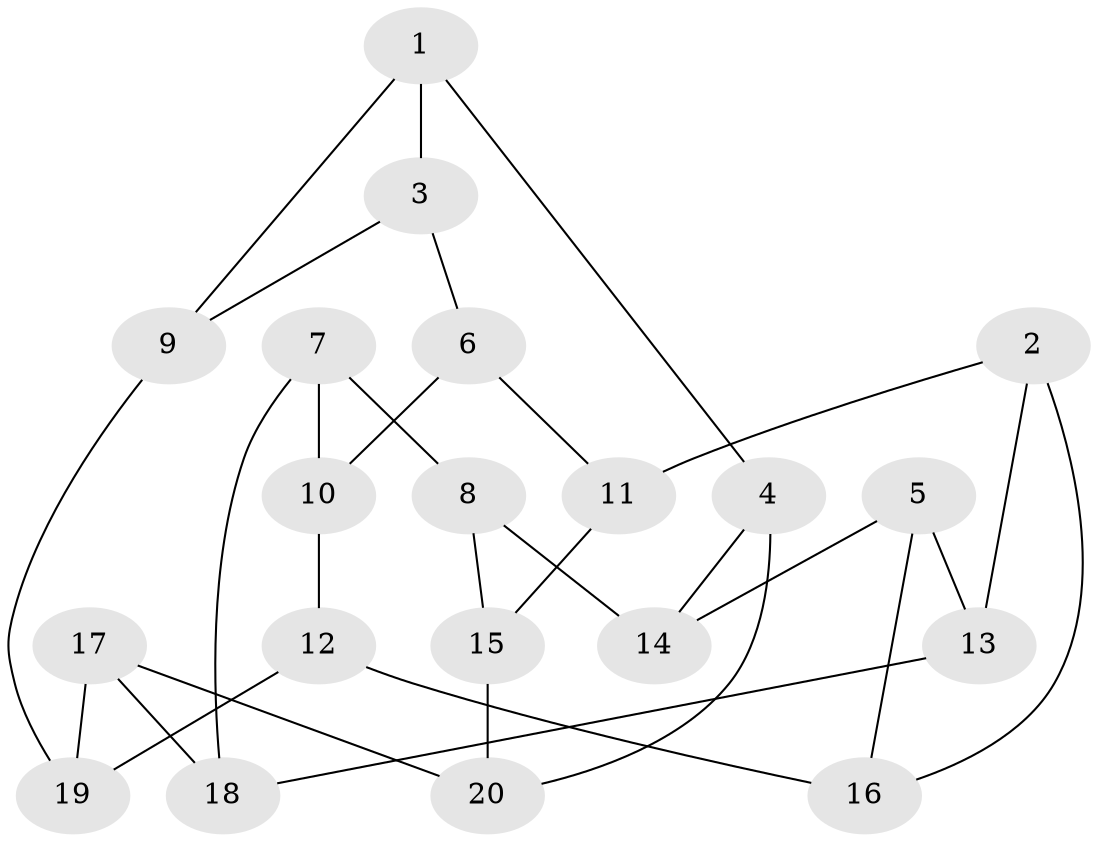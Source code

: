 // Generated by graph-tools (version 1.1) at 2025/46/02/15/25 05:46:28]
// undirected, 20 vertices, 30 edges
graph export_dot {
graph [start="1"]
  node [color=gray90,style=filled];
  1;
  2;
  3;
  4;
  5;
  6;
  7;
  8;
  9;
  10;
  11;
  12;
  13;
  14;
  15;
  16;
  17;
  18;
  19;
  20;
  1 -- 4;
  1 -- 9;
  1 -- 3;
  2 -- 16;
  2 -- 13;
  2 -- 11;
  3 -- 9;
  3 -- 6;
  4 -- 14;
  4 -- 20;
  5 -- 13;
  5 -- 16;
  5 -- 14;
  6 -- 11;
  6 -- 10;
  7 -- 10;
  7 -- 8;
  7 -- 18;
  8 -- 15;
  8 -- 14;
  9 -- 19;
  10 -- 12;
  11 -- 15;
  12 -- 19;
  12 -- 16;
  13 -- 18;
  15 -- 20;
  17 -- 20;
  17 -- 19;
  17 -- 18;
}
